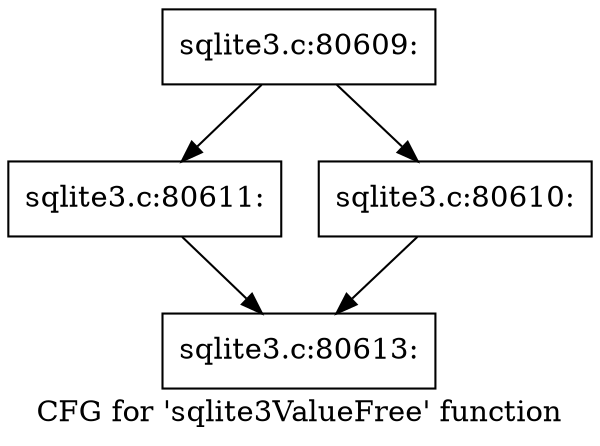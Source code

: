 digraph "CFG for 'sqlite3ValueFree' function" {
	label="CFG for 'sqlite3ValueFree' function";

	Node0x55c0f7b31cb0 [shape=record,label="{sqlite3.c:80609:}"];
	Node0x55c0f7b31cb0 -> Node0x55c0f7b34d40;
	Node0x55c0f7b31cb0 -> Node0x55c0f7b351c0;
	Node0x55c0f7b351c0 [shape=record,label="{sqlite3.c:80610:}"];
	Node0x55c0f7b351c0 -> Node0x55c0f7b31e30;
	Node0x55c0f7b34d40 [shape=record,label="{sqlite3.c:80611:}"];
	Node0x55c0f7b34d40 -> Node0x55c0f7b31e30;
	Node0x55c0f7b31e30 [shape=record,label="{sqlite3.c:80613:}"];
}
